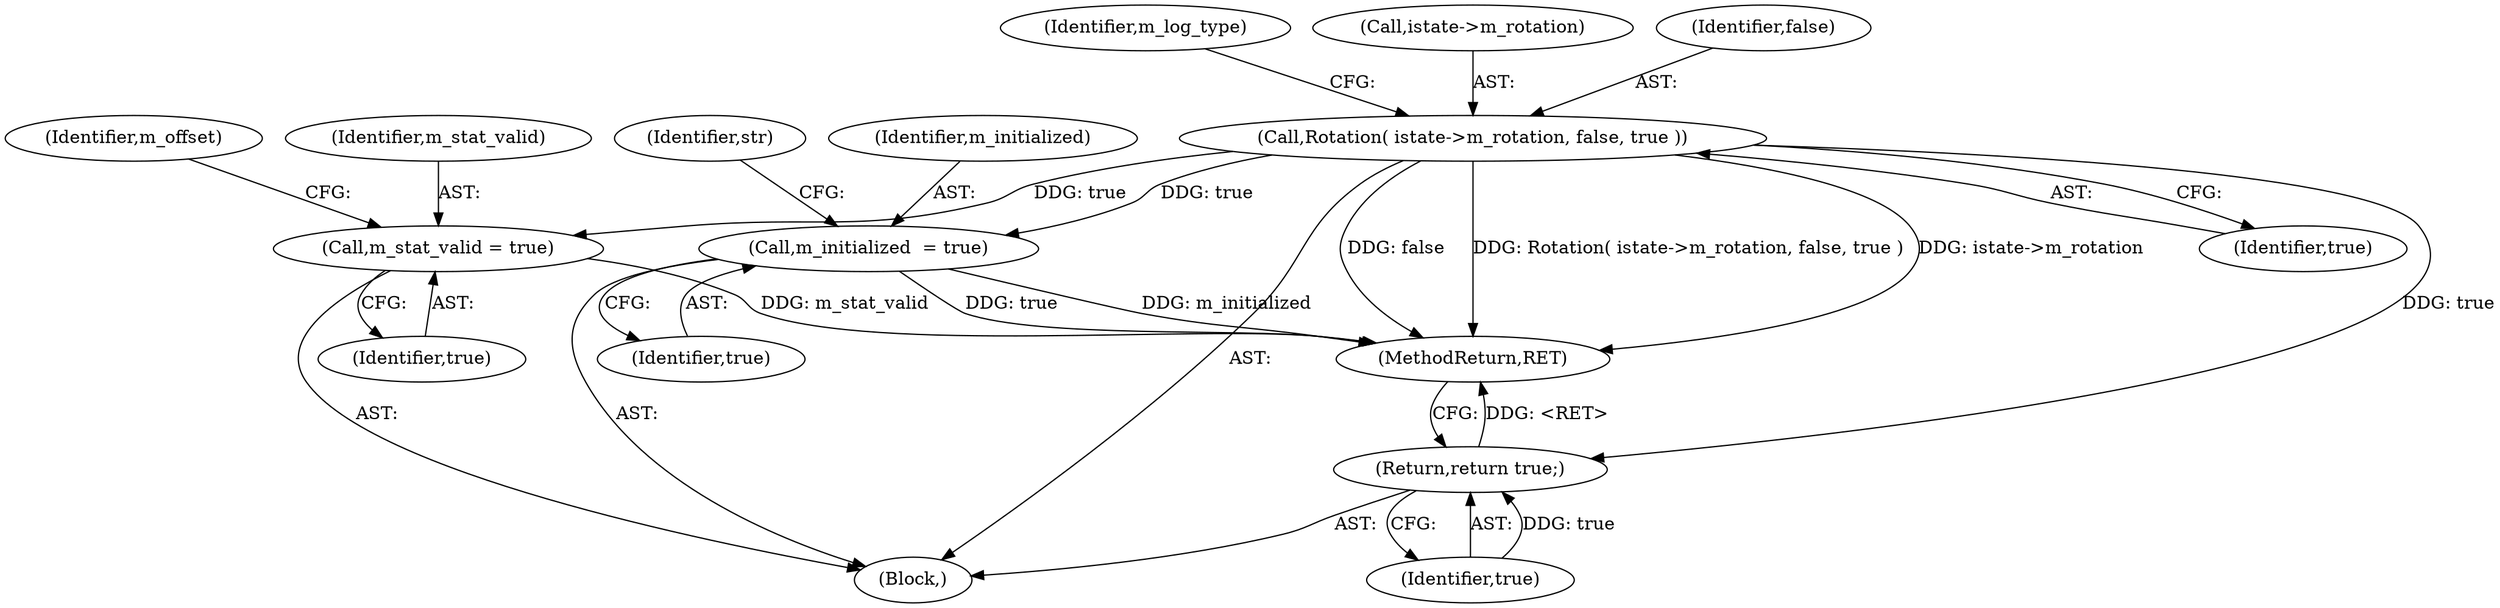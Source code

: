 digraph "0_htcondor_5e5571d1a431eb3c61977b6dd6ec90186ef79867_15@pointer" {
"1000146" [label="(Call,Rotation( istate->m_rotation, false, true ))"];
"1000190" [label="(Call,m_stat_valid = true)"];
"1000226" [label="(Call,m_initialized  = true)"];
"1000237" [label="(Return,return true;)"];
"1000102" [label="(Block,)"];
"1000153" [label="(Identifier,m_log_type)"];
"1000237" [label="(Return,return true;)"];
"1000227" [label="(Identifier,m_initialized)"];
"1000190" [label="(Call,m_stat_valid = true)"];
"1000238" [label="(Identifier,true)"];
"1000194" [label="(Identifier,m_offset)"];
"1000192" [label="(Identifier,true)"];
"1000226" [label="(Call,m_initialized  = true)"];
"1000239" [label="(MethodReturn,RET)"];
"1000146" [label="(Call,Rotation( istate->m_rotation, false, true ))"];
"1000147" [label="(Call,istate->m_rotation)"];
"1000191" [label="(Identifier,m_stat_valid)"];
"1000231" [label="(Identifier,str)"];
"1000150" [label="(Identifier,false)"];
"1000151" [label="(Identifier,true)"];
"1000228" [label="(Identifier,true)"];
"1000146" -> "1000102"  [label="AST: "];
"1000146" -> "1000151"  [label="CFG: "];
"1000147" -> "1000146"  [label="AST: "];
"1000150" -> "1000146"  [label="AST: "];
"1000151" -> "1000146"  [label="AST: "];
"1000153" -> "1000146"  [label="CFG: "];
"1000146" -> "1000239"  [label="DDG: istate->m_rotation"];
"1000146" -> "1000239"  [label="DDG: false"];
"1000146" -> "1000239"  [label="DDG: Rotation( istate->m_rotation, false, true )"];
"1000146" -> "1000190"  [label="DDG: true"];
"1000146" -> "1000226"  [label="DDG: true"];
"1000146" -> "1000237"  [label="DDG: true"];
"1000190" -> "1000102"  [label="AST: "];
"1000190" -> "1000192"  [label="CFG: "];
"1000191" -> "1000190"  [label="AST: "];
"1000192" -> "1000190"  [label="AST: "];
"1000194" -> "1000190"  [label="CFG: "];
"1000190" -> "1000239"  [label="DDG: m_stat_valid"];
"1000226" -> "1000102"  [label="AST: "];
"1000226" -> "1000228"  [label="CFG: "];
"1000227" -> "1000226"  [label="AST: "];
"1000228" -> "1000226"  [label="AST: "];
"1000231" -> "1000226"  [label="CFG: "];
"1000226" -> "1000239"  [label="DDG: m_initialized"];
"1000226" -> "1000239"  [label="DDG: true"];
"1000237" -> "1000102"  [label="AST: "];
"1000237" -> "1000238"  [label="CFG: "];
"1000238" -> "1000237"  [label="AST: "];
"1000239" -> "1000237"  [label="CFG: "];
"1000237" -> "1000239"  [label="DDG: <RET>"];
"1000238" -> "1000237"  [label="DDG: true"];
}
